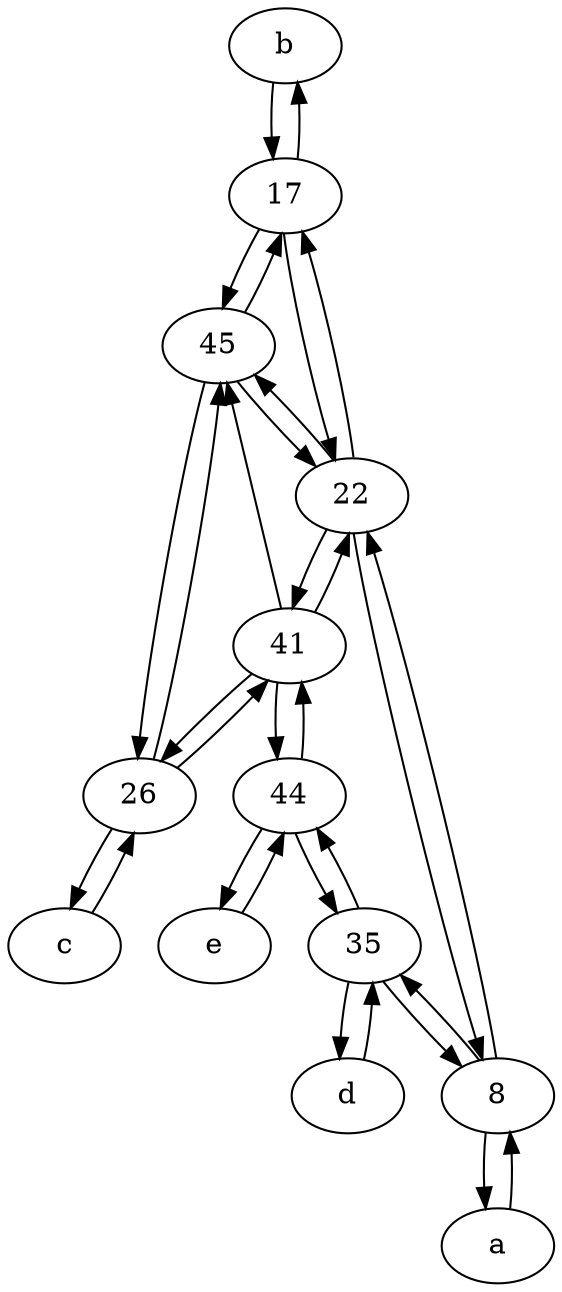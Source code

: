digraph  {
	b [pos="50,20!"];
	e [pos="30,50!"];
	35;
	41;
	44;
	22;
	d [pos="20,30!"];
	c [pos="20,10!"];
	45;
	17;
	8;
	26;
	a [pos="40,10!"];
	e -> 44;
	8 -> 22;
	22 -> 45;
	45 -> 17;
	c -> 26;
	22 -> 41;
	41 -> 45;
	8 -> a;
	35 -> d;
	a -> 8;
	d -> 35;
	44 -> e;
	22 -> 17;
	b -> 17;
	41 -> 26;
	41 -> 44;
	35 -> 44;
	44 -> 41;
	44 -> 35;
	22 -> 8;
	45 -> 22;
	26 -> 41;
	17 -> b;
	17 -> 22;
	35 -> 8;
	17 -> 45;
	26 -> c;
	8 -> 35;
	26 -> 45;
	41 -> 22;
	45 -> 26;

	}